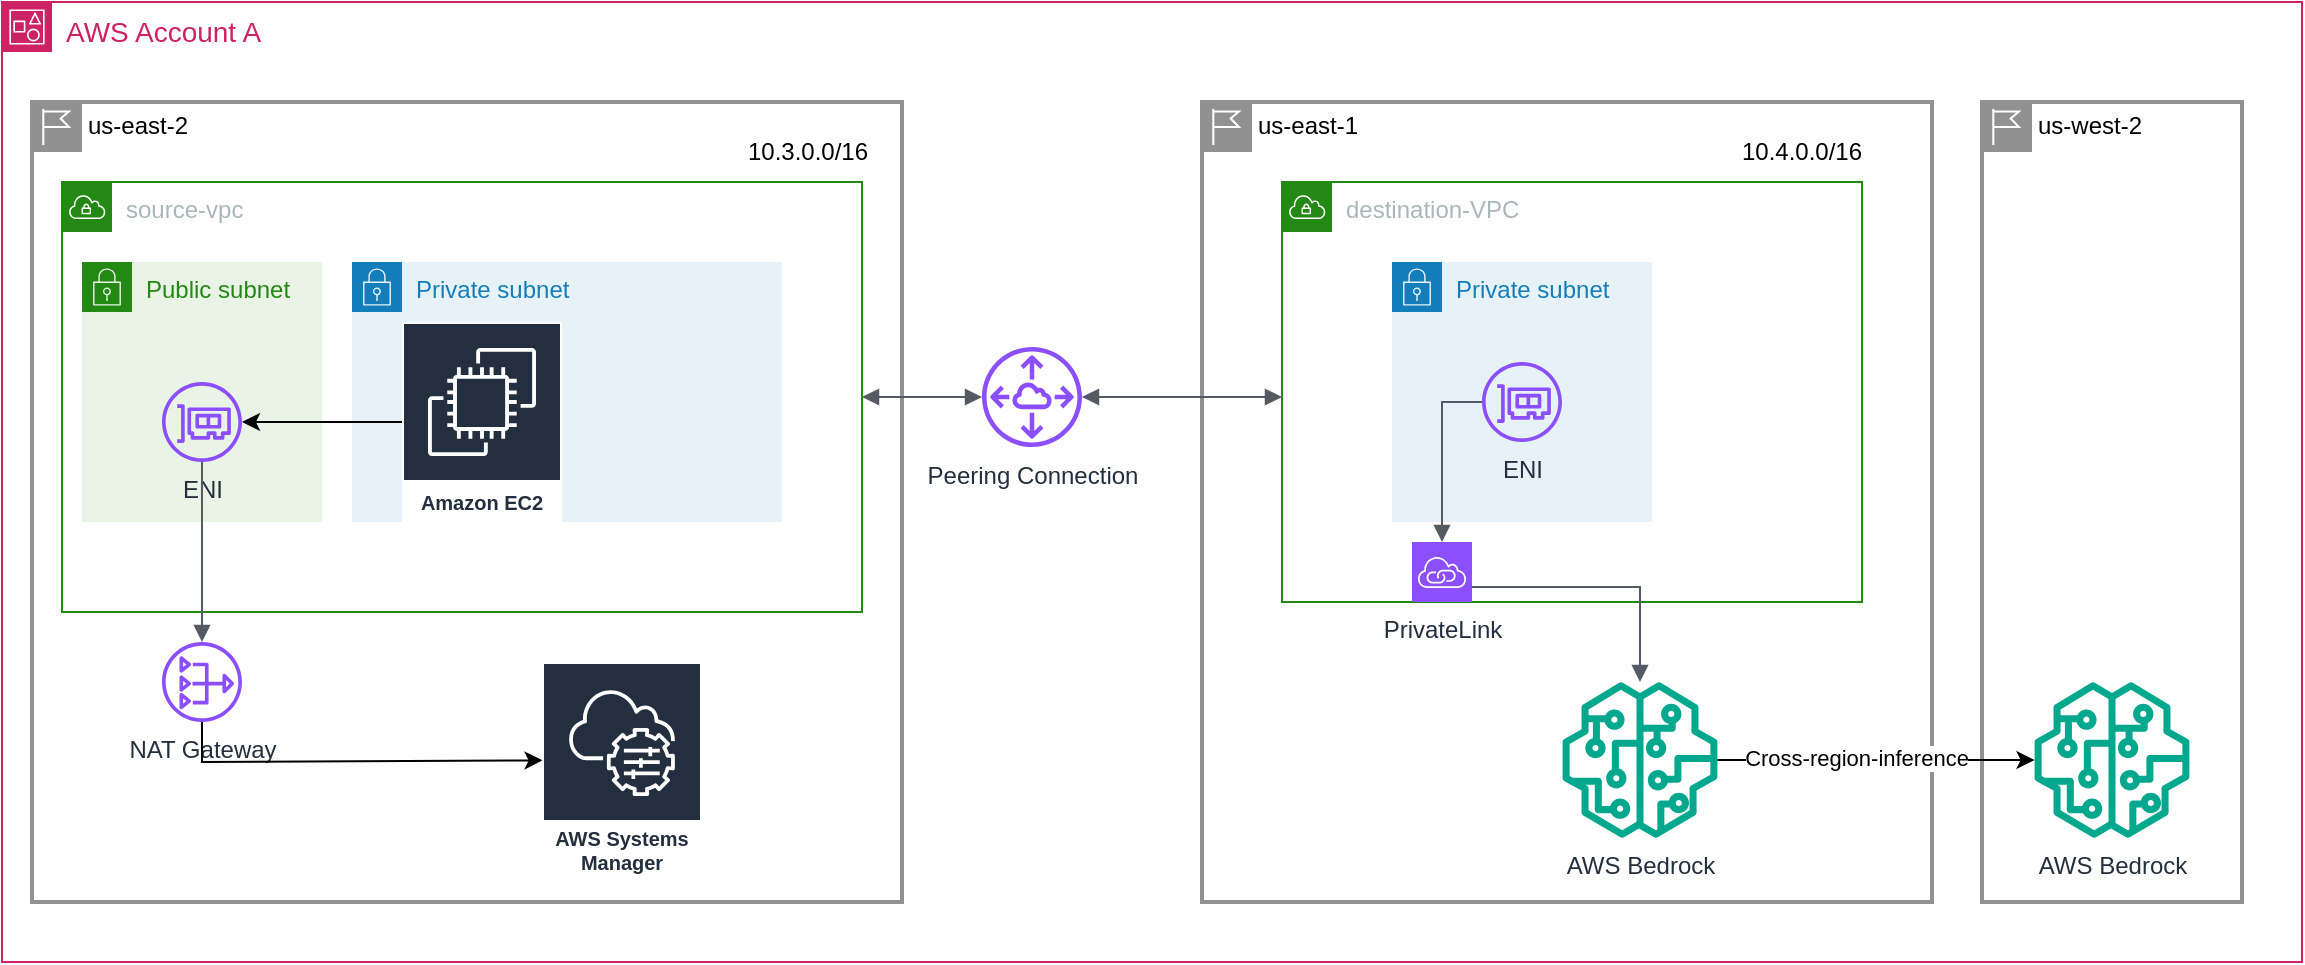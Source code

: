 <mxfile version="26.0.10">
  <diagram name="Page-1" id="9QSklhJ7rYfCBNTPpSIo">
    <mxGraphModel dx="1166" dy="673" grid="0" gridSize="10" guides="1" tooltips="1" connect="1" arrows="1" fold="1" page="1" pageScale="1" pageWidth="850" pageHeight="1100" math="0" shadow="0">
      <root>
        <mxCell id="0" />
        <mxCell id="1" parent="0" />
        <mxCell id="4QO9HTvv0mizKw2v97-c-1" value="&lt;font style=&quot;font-size: 14px;&quot;&gt;AWS Account A&lt;/font&gt;" style="points=[[0,0],[0.25,0],[0.5,0],[0.75,0],[1,0],[1,0.25],[1,0.5],[1,0.75],[1,1],[0.75,1],[0.5,1],[0.25,1],[0,1],[0,0.75],[0,0.5],[0,0.25]];outlineConnect=0;gradientColor=none;html=1;whiteSpace=wrap;fontSize=12;fontStyle=0;container=1;pointerEvents=0;collapsible=0;recursiveResize=0;shape=mxgraph.aws4.group;grIcon=mxgraph.aws4.group_account;strokeColor=#CD2264;fillColor=none;verticalAlign=top;align=left;spacingLeft=30;fontColor=#CD2264;dashed=0;movable=1;resizable=1;rotatable=1;deletable=1;editable=1;locked=0;connectable=1;" vertex="1" parent="1">
          <mxGeometry x="20" y="120" width="1150" height="480" as="geometry" />
        </mxCell>
        <mxCell id="4QO9HTvv0mizKw2v97-c-2" value="us-east-2" style="shape=mxgraph.ibm.box;prType=region;fontStyle=0;verticalAlign=top;align=left;spacingLeft=32;spacingTop=4;fillColor=none;rounded=0;whiteSpace=wrap;html=1;strokeColor=#919191;strokeWidth=2;dashed=0;container=0;spacing=-4;collapsible=0;expand=0;recursiveResize=0;" vertex="1" parent="4QO9HTvv0mizKw2v97-c-1">
          <mxGeometry x="15" y="50" width="435" height="400" as="geometry" />
        </mxCell>
        <mxCell id="4QO9HTvv0mizKw2v97-c-3" value="source-vpc" style="points=[[0,0],[0.25,0],[0.5,0],[0.75,0],[1,0],[1,0.25],[1,0.5],[1,0.75],[1,1],[0.75,1],[0.5,1],[0.25,1],[0,1],[0,0.75],[0,0.5],[0,0.25]];outlineConnect=0;gradientColor=none;html=1;whiteSpace=wrap;fontSize=12;fontStyle=0;container=1;pointerEvents=0;collapsible=0;recursiveResize=0;shape=mxgraph.aws4.group;grIcon=mxgraph.aws4.group_vpc;strokeColor=#248814;fillColor=none;verticalAlign=top;align=left;spacingLeft=30;fontColor=#AAB7B8;dashed=0;" vertex="1" parent="4QO9HTvv0mizKw2v97-c-1">
          <mxGeometry x="30" y="90" width="400" height="215" as="geometry" />
        </mxCell>
        <mxCell id="4QO9HTvv0mizKw2v97-c-7" value="Private subnet" style="points=[[0,0],[0.25,0],[0.5,0],[0.75,0],[1,0],[1,0.25],[1,0.5],[1,0.75],[1,1],[0.75,1],[0.5,1],[0.25,1],[0,1],[0,0.75],[0,0.5],[0,0.25]];outlineConnect=0;gradientColor=none;html=1;whiteSpace=wrap;fontSize=12;fontStyle=0;container=1;pointerEvents=0;collapsible=0;recursiveResize=0;shape=mxgraph.aws4.group;grIcon=mxgraph.aws4.group_security_group;grStroke=0;strokeColor=#147EBA;fillColor=#E6F2F8;verticalAlign=top;align=left;spacingLeft=30;fontColor=#147EBA;dashed=0;" vertex="1" parent="4QO9HTvv0mizKw2v97-c-1">
          <mxGeometry x="175" y="130" width="215" height="130" as="geometry" />
        </mxCell>
        <mxCell id="4QO9HTvv0mizKw2v97-c-10" value="Public subnet" style="points=[[0,0],[0.25,0],[0.5,0],[0.75,0],[1,0],[1,0.25],[1,0.5],[1,0.75],[1,1],[0.75,1],[0.5,1],[0.25,1],[0,1],[0,0.75],[0,0.5],[0,0.25]];outlineConnect=0;gradientColor=none;html=1;whiteSpace=wrap;fontSize=12;fontStyle=0;container=1;pointerEvents=0;collapsible=0;recursiveResize=0;shape=mxgraph.aws4.group;grIcon=mxgraph.aws4.group_security_group;grStroke=0;strokeColor=#248814;fillColor=#E9F3E6;verticalAlign=top;align=left;spacingLeft=30;fontColor=#248814;dashed=0;" vertex="1" parent="4QO9HTvv0mizKw2v97-c-1">
          <mxGeometry x="40" y="130" width="120" height="130" as="geometry" />
        </mxCell>
        <mxCell id="4QO9HTvv0mizKw2v97-c-11" value="ENI" style="sketch=0;outlineConnect=0;fontColor=#232F3E;gradientColor=none;fillColor=#8C4FFF;strokeColor=none;dashed=0;verticalLabelPosition=bottom;verticalAlign=top;align=center;html=1;fontSize=12;fontStyle=0;aspect=fixed;pointerEvents=1;shape=mxgraph.aws4.elastic_network_interface;" vertex="1" parent="4QO9HTvv0mizKw2v97-c-10">
          <mxGeometry x="40" y="60" width="40" height="40" as="geometry" />
        </mxCell>
        <mxCell id="4QO9HTvv0mizKw2v97-c-12" value="NAT Gateway" style="sketch=0;outlineConnect=0;fontColor=#232F3E;gradientColor=none;fillColor=#8C4FFF;strokeColor=none;dashed=0;verticalLabelPosition=bottom;verticalAlign=top;align=center;html=1;fontSize=12;fontStyle=0;aspect=fixed;pointerEvents=1;shape=mxgraph.aws4.nat_gateway;" vertex="1" parent="4QO9HTvv0mizKw2v97-c-1">
          <mxGeometry x="80" y="320" width="40" height="40" as="geometry" />
        </mxCell>
        <mxCell id="4QO9HTvv0mizKw2v97-c-15" value="" style="endArrow=classic;html=1;rounded=0;" edge="1" parent="4QO9HTvv0mizKw2v97-c-1" source="4QO9HTvv0mizKw2v97-c-12">
          <mxGeometry width="50" height="50" relative="1" as="geometry">
            <mxPoint x="620" y="340" as="sourcePoint" />
            <mxPoint x="270.288" y="379.185" as="targetPoint" />
            <Array as="points">
              <mxPoint x="100" y="380" />
            </Array>
          </mxGeometry>
        </mxCell>
        <mxCell id="4QO9HTvv0mizKw2v97-c-16" value="" style="edgeStyle=orthogonalEdgeStyle;html=1;endArrow=block;elbow=vertical;startArrow=none;endFill=1;strokeColor=#545B64;rounded=0;" edge="1" parent="4QO9HTvv0mizKw2v97-c-1" source="4QO9HTvv0mizKw2v97-c-11" target="4QO9HTvv0mizKw2v97-c-12">
          <mxGeometry width="100" relative="1" as="geometry">
            <mxPoint x="590" y="320" as="sourcePoint" />
            <mxPoint x="690" y="320" as="targetPoint" />
          </mxGeometry>
        </mxCell>
        <mxCell id="4QO9HTvv0mizKw2v97-c-20" value="10.3.0.0/16" style="text;html=1;strokeColor=none;fillColor=none;align=center;verticalAlign=middle;whiteSpace=wrap;rounded=0;" vertex="1" parent="4QO9HTvv0mizKw2v97-c-1">
          <mxGeometry x="373.18" y="60" width="60" height="30" as="geometry" />
        </mxCell>
        <mxCell id="4QO9HTvv0mizKw2v97-c-21" value="" style="endArrow=classic;html=1;rounded=0;" edge="1" parent="4QO9HTvv0mizKw2v97-c-1" target="4QO9HTvv0mizKw2v97-c-11">
          <mxGeometry width="50" height="50" relative="1" as="geometry">
            <mxPoint x="200" y="210" as="sourcePoint" />
            <mxPoint x="670" y="290" as="targetPoint" />
            <Array as="points">
              <mxPoint x="150" y="210" />
            </Array>
          </mxGeometry>
        </mxCell>
        <mxCell id="4QO9HTvv0mizKw2v97-c-24" value="us-east-1" style="shape=mxgraph.ibm.box;prType=region;fontStyle=0;verticalAlign=top;align=left;spacingLeft=32;spacingTop=4;fillColor=none;rounded=0;whiteSpace=wrap;html=1;strokeColor=#919191;strokeWidth=2;dashed=0;container=1;spacing=-4;collapsible=0;expand=0;recursiveResize=0;" vertex="1" parent="4QO9HTvv0mizKw2v97-c-1">
          <mxGeometry x="600" y="50" width="365" height="400" as="geometry" />
        </mxCell>
        <mxCell id="4QO9HTvv0mizKw2v97-c-25" value="destination-VPC" style="points=[[0,0],[0.25,0],[0.5,0],[0.75,0],[1,0],[1,0.25],[1,0.5],[1,0.75],[1,1],[0.75,1],[0.5,1],[0.25,1],[0,1],[0,0.75],[0,0.5],[0,0.25]];outlineConnect=0;gradientColor=none;html=1;whiteSpace=wrap;fontSize=12;fontStyle=0;container=1;pointerEvents=0;collapsible=0;recursiveResize=0;shape=mxgraph.aws4.group;grIcon=mxgraph.aws4.group_vpc;strokeColor=#248814;fillColor=none;verticalAlign=top;align=left;spacingLeft=30;fontColor=#AAB7B8;dashed=0;" vertex="1" parent="4QO9HTvv0mizKw2v97-c-24">
          <mxGeometry x="40" y="40" width="290" height="210" as="geometry" />
        </mxCell>
        <mxCell id="4QO9HTvv0mizKw2v97-c-26" value="PrivateLink" style="sketch=0;points=[[0,0,0],[0.25,0,0],[0.5,0,0],[0.75,0,0],[1,0,0],[0,1,0],[0.25,1,0],[0.5,1,0],[0.75,1,0],[1,1,0],[0,0.25,0],[0,0.5,0],[0,0.75,0],[1,0.25,0],[1,0.5,0],[1,0.75,0]];outlineConnect=0;fontColor=#232F3E;fillColor=#8C4FFF;strokeColor=#ffffff;dashed=0;verticalLabelPosition=bottom;verticalAlign=top;align=center;html=1;fontSize=12;fontStyle=0;aspect=fixed;shape=mxgraph.aws4.resourceIcon;resIcon=mxgraph.aws4.vpc_privatelink;" vertex="1" parent="4QO9HTvv0mizKw2v97-c-24">
          <mxGeometry x="105" y="220" width="30" height="30" as="geometry" />
        </mxCell>
        <mxCell id="4QO9HTvv0mizKw2v97-c-27" value="Private subnet" style="points=[[0,0],[0.25,0],[0.5,0],[0.75,0],[1,0],[1,0.25],[1,0.5],[1,0.75],[1,1],[0.75,1],[0.5,1],[0.25,1],[0,1],[0,0.75],[0,0.5],[0,0.25]];outlineConnect=0;gradientColor=none;html=1;whiteSpace=wrap;fontSize=12;fontStyle=0;container=1;pointerEvents=0;collapsible=0;recursiveResize=0;shape=mxgraph.aws4.group;grIcon=mxgraph.aws4.group_security_group;grStroke=0;strokeColor=#147EBA;fillColor=#E6F2F8;verticalAlign=top;align=left;spacingLeft=30;fontColor=#147EBA;dashed=0;" vertex="1" parent="4QO9HTvv0mizKw2v97-c-24">
          <mxGeometry x="95" y="80" width="130" height="130" as="geometry" />
        </mxCell>
        <mxCell id="4QO9HTvv0mizKw2v97-c-28" value="ENI" style="sketch=0;outlineConnect=0;fontColor=#232F3E;gradientColor=none;fillColor=#8C4FFF;strokeColor=none;dashed=0;verticalLabelPosition=bottom;verticalAlign=top;align=center;html=1;fontSize=12;fontStyle=0;aspect=fixed;pointerEvents=1;shape=mxgraph.aws4.elastic_network_interface;" vertex="1" parent="4QO9HTvv0mizKw2v97-c-27">
          <mxGeometry x="45" y="50" width="40" height="40" as="geometry" />
        </mxCell>
        <mxCell id="4QO9HTvv0mizKw2v97-c-30" value="" style="edgeStyle=orthogonalEdgeStyle;html=1;endArrow=block;elbow=vertical;startArrow=none;endFill=1;strokeColor=#545B64;rounded=0;entryX=0.5;entryY=0;entryDx=0;entryDy=0;entryPerimeter=0;" edge="1" parent="4QO9HTvv0mizKw2v97-c-24" source="4QO9HTvv0mizKw2v97-c-28" target="4QO9HTvv0mizKw2v97-c-26">
          <mxGeometry width="100" relative="1" as="geometry">
            <mxPoint x="30" y="270" as="sourcePoint" />
            <mxPoint x="130" y="270" as="targetPoint" />
          </mxGeometry>
        </mxCell>
        <mxCell id="4QO9HTvv0mizKw2v97-c-31" value="AWS Bedrock" style="sketch=0;outlineConnect=0;fontColor=#232F3E;gradientColor=none;fillColor=#01A88D;strokeColor=none;dashed=0;verticalLabelPosition=bottom;verticalAlign=top;align=center;html=1;fontSize=12;fontStyle=0;aspect=fixed;pointerEvents=1;shape=mxgraph.aws4.sagemaker_model;" vertex="1" parent="4QO9HTvv0mizKw2v97-c-24">
          <mxGeometry x="180" y="290" width="78" height="78" as="geometry" />
        </mxCell>
        <mxCell id="4QO9HTvv0mizKw2v97-c-32" value="" style="edgeStyle=orthogonalEdgeStyle;html=1;endArrow=block;elbow=vertical;startArrow=none;endFill=1;strokeColor=#545B64;rounded=0;exitX=1;exitY=0.75;exitDx=0;exitDy=0;exitPerimeter=0;" edge="1" parent="4QO9HTvv0mizKw2v97-c-24" source="4QO9HTvv0mizKw2v97-c-26" target="4QO9HTvv0mizKw2v97-c-31">
          <mxGeometry width="100" relative="1" as="geometry">
            <mxPoint x="90" y="271" as="sourcePoint" />
            <mxPoint x="90" y="270" as="targetPoint" />
          </mxGeometry>
        </mxCell>
        <mxCell id="4QO9HTvv0mizKw2v97-c-33" value="10.4.0.0/16" style="text;html=1;strokeColor=none;fillColor=none;align=center;verticalAlign=middle;whiteSpace=wrap;rounded=0;" vertex="1" parent="4QO9HTvv0mizKw2v97-c-24">
          <mxGeometry x="270" y="10" width="60" height="30" as="geometry" />
        </mxCell>
        <mxCell id="4QO9HTvv0mizKw2v97-c-39" value="us-west-2" style="shape=mxgraph.ibm.box;prType=region;fontStyle=0;verticalAlign=top;align=left;spacingLeft=32;spacingTop=4;fillColor=none;rounded=0;whiteSpace=wrap;html=1;strokeColor=#919191;strokeWidth=2;dashed=0;container=1;spacing=-4;collapsible=0;expand=0;recursiveResize=0;" vertex="1" parent="4QO9HTvv0mizKw2v97-c-1">
          <mxGeometry x="990" y="50" width="130" height="400" as="geometry" />
        </mxCell>
        <mxCell id="4QO9HTvv0mizKw2v97-c-46" value="AWS Bedrock" style="sketch=0;outlineConnect=0;fontColor=#232F3E;gradientColor=none;fillColor=#01A88D;strokeColor=none;dashed=0;verticalLabelPosition=bottom;verticalAlign=top;align=center;html=1;fontSize=12;fontStyle=0;aspect=fixed;pointerEvents=1;shape=mxgraph.aws4.sagemaker_model;" vertex="1" parent="4QO9HTvv0mizKw2v97-c-39">
          <mxGeometry x="26" y="290" width="78" height="78" as="geometry" />
        </mxCell>
        <mxCell id="4QO9HTvv0mizKw2v97-c-49" style="edgeStyle=orthogonalEdgeStyle;rounded=0;orthogonalLoop=1;jettySize=auto;html=1;" edge="1" parent="4QO9HTvv0mizKw2v97-c-1" source="4QO9HTvv0mizKw2v97-c-31" target="4QO9HTvv0mizKw2v97-c-46">
          <mxGeometry relative="1" as="geometry" />
        </mxCell>
        <mxCell id="4QO9HTvv0mizKw2v97-c-50" value="Cross-region-inference" style="edgeLabel;html=1;align=center;verticalAlign=middle;resizable=0;points=[];" vertex="1" connectable="0" parent="4QO9HTvv0mizKw2v97-c-49">
          <mxGeometry x="-0.126" y="1" relative="1" as="geometry">
            <mxPoint as="offset" />
          </mxGeometry>
        </mxCell>
        <mxCell id="4QO9HTvv0mizKw2v97-c-51" value="Amazon EC2" style="sketch=0;outlineConnect=0;fontColor=#232F3E;gradientColor=none;strokeColor=#ffffff;fillColor=#232F3E;dashed=0;verticalLabelPosition=middle;verticalAlign=bottom;align=center;html=1;whiteSpace=wrap;fontSize=10;fontStyle=1;spacing=3;shape=mxgraph.aws4.productIcon;prIcon=mxgraph.aws4.ec2;" vertex="1" parent="4QO9HTvv0mizKw2v97-c-1">
          <mxGeometry x="200" y="160" width="80" height="100" as="geometry" />
        </mxCell>
        <mxCell id="4QO9HTvv0mizKw2v97-c-52" value="AWS Systems Manager" style="sketch=0;outlineConnect=0;fontColor=#232F3E;gradientColor=none;strokeColor=#ffffff;fillColor=#232F3E;dashed=0;verticalLabelPosition=middle;verticalAlign=bottom;align=center;html=1;whiteSpace=wrap;fontSize=10;fontStyle=1;spacing=3;shape=mxgraph.aws4.productIcon;prIcon=mxgraph.aws4.systems_manager;" vertex="1" parent="4QO9HTvv0mizKw2v97-c-1">
          <mxGeometry x="270" y="330" width="80" height="110" as="geometry" />
        </mxCell>
        <mxCell id="4QO9HTvv0mizKw2v97-c-35" value="Peering Connection" style="sketch=0;outlineConnect=0;fontColor=#232F3E;gradientColor=none;fillColor=#8C4FFF;strokeColor=none;dashed=0;verticalLabelPosition=bottom;verticalAlign=top;align=center;html=1;fontSize=12;fontStyle=0;aspect=fixed;pointerEvents=1;shape=mxgraph.aws4.peering;" vertex="1" parent="1">
          <mxGeometry x="510" y="292.5" width="50" height="50" as="geometry" />
        </mxCell>
        <mxCell id="4QO9HTvv0mizKw2v97-c-36" value="" style="edgeStyle=orthogonalEdgeStyle;html=1;endArrow=block;elbow=vertical;startArrow=block;startFill=1;endFill=1;strokeColor=#545B64;rounded=0;exitX=1;exitY=0.5;exitDx=0;exitDy=0;" edge="1" parent="1" source="4QO9HTvv0mizKw2v97-c-3" target="4QO9HTvv0mizKw2v97-c-35">
          <mxGeometry width="100" relative="1" as="geometry">
            <mxPoint x="350" y="309" as="sourcePoint" />
            <mxPoint x="440" y="309" as="targetPoint" />
          </mxGeometry>
        </mxCell>
        <mxCell id="4QO9HTvv0mizKw2v97-c-38" value="" style="edgeStyle=orthogonalEdgeStyle;html=1;endArrow=block;elbow=vertical;startArrow=block;startFill=1;endFill=1;strokeColor=#545B64;rounded=0;" edge="1" parent="1" source="4QO9HTvv0mizKw2v97-c-35" target="4QO9HTvv0mizKw2v97-c-25">
          <mxGeometry width="100" relative="1" as="geometry">
            <mxPoint x="615" y="330" as="sourcePoint" />
            <mxPoint x="675" y="320" as="targetPoint" />
            <Array as="points">
              <mxPoint x="650" y="318" />
              <mxPoint x="650" y="318" />
            </Array>
          </mxGeometry>
        </mxCell>
      </root>
    </mxGraphModel>
  </diagram>
</mxfile>
